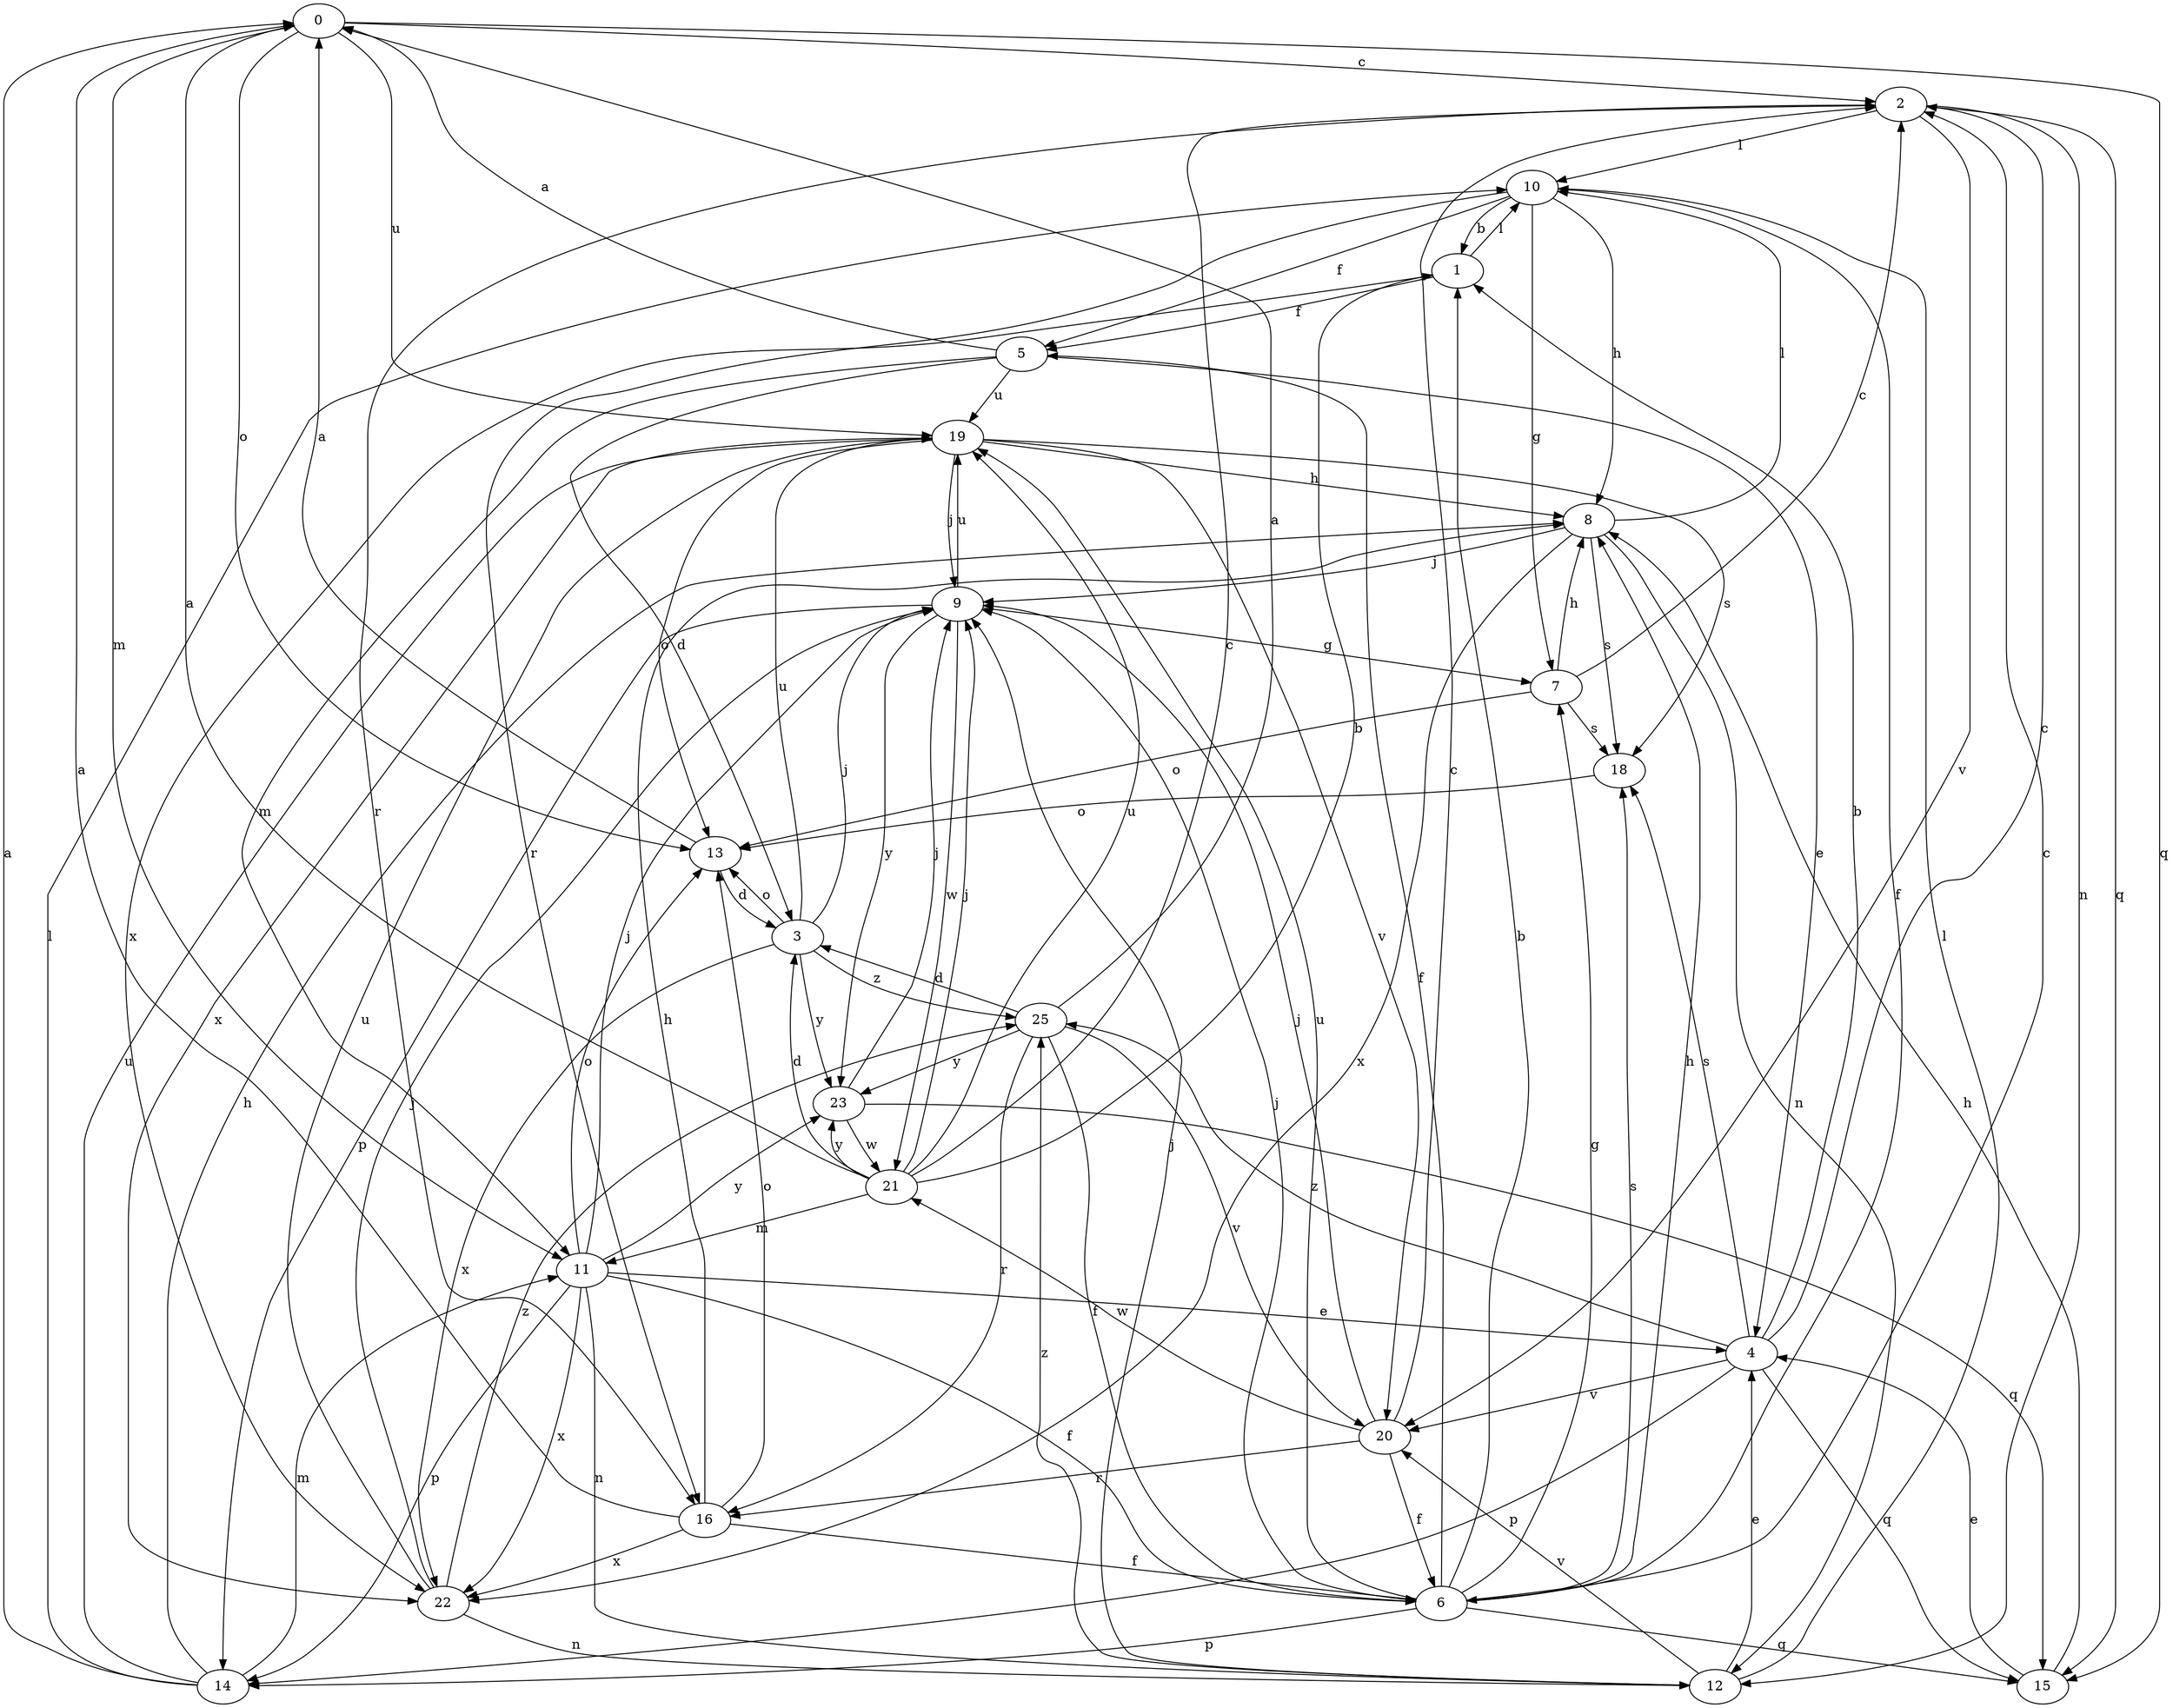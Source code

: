 strict digraph  {
0;
1;
2;
3;
4;
5;
6;
7;
8;
9;
10;
11;
12;
13;
14;
15;
16;
18;
19;
20;
21;
22;
23;
25;
0 -> 2  [label=c];
0 -> 11  [label=m];
0 -> 13  [label=o];
0 -> 15  [label=q];
0 -> 19  [label=u];
1 -> 5  [label=f];
1 -> 10  [label=l];
1 -> 22  [label=x];
2 -> 10  [label=l];
2 -> 12  [label=n];
2 -> 15  [label=q];
2 -> 16  [label=r];
2 -> 20  [label=v];
3 -> 9  [label=j];
3 -> 13  [label=o];
3 -> 19  [label=u];
3 -> 22  [label=x];
3 -> 23  [label=y];
3 -> 25  [label=z];
4 -> 1  [label=b];
4 -> 2  [label=c];
4 -> 14  [label=p];
4 -> 15  [label=q];
4 -> 18  [label=s];
4 -> 20  [label=v];
4 -> 25  [label=z];
5 -> 0  [label=a];
5 -> 3  [label=d];
5 -> 4  [label=e];
5 -> 11  [label=m];
5 -> 19  [label=u];
6 -> 1  [label=b];
6 -> 2  [label=c];
6 -> 5  [label=f];
6 -> 7  [label=g];
6 -> 8  [label=h];
6 -> 9  [label=j];
6 -> 14  [label=p];
6 -> 15  [label=q];
6 -> 18  [label=s];
6 -> 19  [label=u];
7 -> 2  [label=c];
7 -> 8  [label=h];
7 -> 13  [label=o];
7 -> 18  [label=s];
8 -> 9  [label=j];
8 -> 10  [label=l];
8 -> 12  [label=n];
8 -> 18  [label=s];
8 -> 22  [label=x];
9 -> 7  [label=g];
9 -> 14  [label=p];
9 -> 19  [label=u];
9 -> 21  [label=w];
9 -> 23  [label=y];
10 -> 1  [label=b];
10 -> 5  [label=f];
10 -> 6  [label=f];
10 -> 7  [label=g];
10 -> 8  [label=h];
10 -> 16  [label=r];
11 -> 4  [label=e];
11 -> 6  [label=f];
11 -> 9  [label=j];
11 -> 12  [label=n];
11 -> 13  [label=o];
11 -> 14  [label=p];
11 -> 22  [label=x];
11 -> 23  [label=y];
12 -> 4  [label=e];
12 -> 9  [label=j];
12 -> 10  [label=l];
12 -> 20  [label=v];
12 -> 25  [label=z];
13 -> 0  [label=a];
13 -> 3  [label=d];
14 -> 0  [label=a];
14 -> 8  [label=h];
14 -> 10  [label=l];
14 -> 11  [label=m];
14 -> 19  [label=u];
15 -> 4  [label=e];
15 -> 8  [label=h];
16 -> 0  [label=a];
16 -> 6  [label=f];
16 -> 8  [label=h];
16 -> 13  [label=o];
16 -> 22  [label=x];
18 -> 13  [label=o];
19 -> 8  [label=h];
19 -> 9  [label=j];
19 -> 13  [label=o];
19 -> 18  [label=s];
19 -> 20  [label=v];
19 -> 22  [label=x];
20 -> 2  [label=c];
20 -> 6  [label=f];
20 -> 9  [label=j];
20 -> 16  [label=r];
20 -> 21  [label=w];
21 -> 0  [label=a];
21 -> 1  [label=b];
21 -> 2  [label=c];
21 -> 3  [label=d];
21 -> 9  [label=j];
21 -> 11  [label=m];
21 -> 19  [label=u];
21 -> 23  [label=y];
22 -> 9  [label=j];
22 -> 12  [label=n];
22 -> 19  [label=u];
22 -> 25  [label=z];
23 -> 9  [label=j];
23 -> 15  [label=q];
23 -> 21  [label=w];
25 -> 0  [label=a];
25 -> 3  [label=d];
25 -> 6  [label=f];
25 -> 16  [label=r];
25 -> 20  [label=v];
25 -> 23  [label=y];
}
